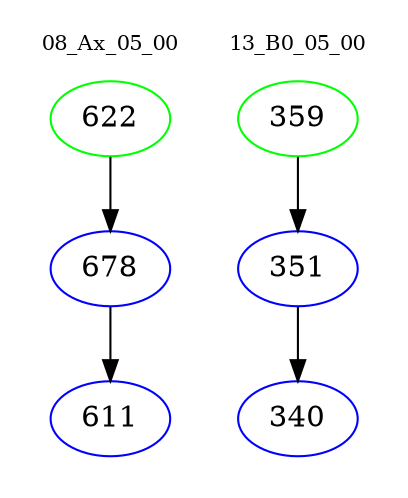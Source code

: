 digraph{
subgraph cluster_0 {
color = white
label = "08_Ax_05_00";
fontsize=10;
T0_622 [label="622", color="green"]
T0_622 -> T0_678 [color="black"]
T0_678 [label="678", color="blue"]
T0_678 -> T0_611 [color="black"]
T0_611 [label="611", color="blue"]
}
subgraph cluster_1 {
color = white
label = "13_B0_05_00";
fontsize=10;
T1_359 [label="359", color="green"]
T1_359 -> T1_351 [color="black"]
T1_351 [label="351", color="blue"]
T1_351 -> T1_340 [color="black"]
T1_340 [label="340", color="blue"]
}
}
